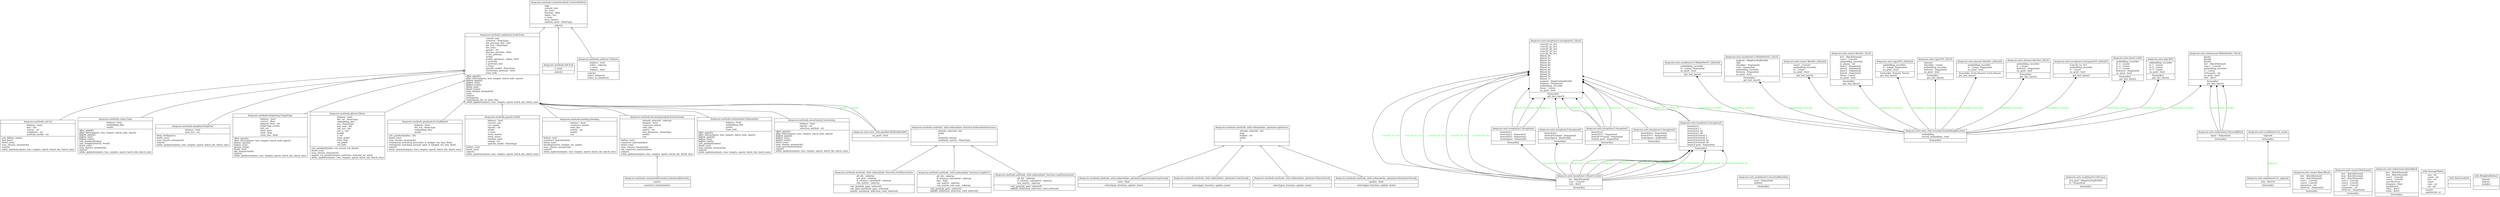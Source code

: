 digraph "classes" {
rankdir=BT
charset="utf-8"
"deepcore.methods.cal.Cal" [color="black", fontcolor="black", label=<{deepcore.methods.cal.Cal|balance : bool<br ALIGN="LEFT"/>knn : list<br ALIGN="LEFT"/>metric : str<br ALIGN="LEFT"/>neighbors : int<br ALIGN="LEFT"/>pretrain_model : str<br ALIGN="LEFT"/>|calc_kl(knn, index)<br ALIGN="LEFT"/>find_knn()<br ALIGN="LEFT"/>finish_run()<br ALIGN="LEFT"/>num_classes_mismatch()<br ALIGN="LEFT"/>select()<br ALIGN="LEFT"/>while_update(outputs, loss, targets, epoch, batch_idx, batch_size)<br ALIGN="LEFT"/>}>, shape="record", style="solid"];
"deepcore.methods.contextualdiversity.ContextualDiversity" [color="black", fontcolor="black", label=<{deepcore.methods.contextualdiversity.ContextualDiversity|metric<br ALIGN="LEFT"/>|construct_matrix(index)<br ALIGN="LEFT"/>}>, shape="record", style="solid"];
"deepcore.methods.coresetmethod.CoresetMethod" [color="black", fontcolor="black", label=<{deepcore.methods.coresetmethod.CoresetMethod|args<br ALIGN="LEFT"/>coreset_size<br ALIGN="LEFT"/>dst_train<br ALIGN="LEFT"/>fraction : float<br ALIGN="LEFT"/>index : list<br ALIGN="LEFT"/>n_train<br ALIGN="LEFT"/>num_classes<br ALIGN="LEFT"/>random_seed : NoneType<br ALIGN="LEFT"/>|select()<br ALIGN="LEFT"/>}>, shape="record", style="solid"];
"deepcore.methods.craig.Craig" [color="black", fontcolor="black", label=<{deepcore.methods.craig.Craig|balance : bool<br ALIGN="LEFT"/>embedding_dim<br ALIGN="LEFT"/>model<br ALIGN="LEFT"/>|<I>after_epoch</I>()<br ALIGN="LEFT"/><I>after_loss</I>(outputs, loss, targets, batch_inds, epoch)<br ALIGN="LEFT"/><I>before_epoch</I>()<br ALIGN="LEFT"/><I>before_run</I>()<br ALIGN="LEFT"/><I>before_train</I>()<br ALIGN="LEFT"/>calc_gradient(index)<br ALIGN="LEFT"/>calc_weights(matrix, result)<br ALIGN="LEFT"/>finish_run()<br ALIGN="LEFT"/>num_classes_mismatch()<br ALIGN="LEFT"/>select()<br ALIGN="LEFT"/>while_update(outputs, loss, targets, epoch, batch_idx, batch_size)<br ALIGN="LEFT"/>}>, shape="record", style="solid"];
"deepcore.methods.deepfool.DeepFool" [color="black", fontcolor="black", label=<{deepcore.methods.deepfool.DeepFool|balance : bool<br ALIGN="LEFT"/>max_iter : int<br ALIGN="LEFT"/>|deep_fool(inputs)<br ALIGN="LEFT"/>finish_run()<br ALIGN="LEFT"/>num_classes_mismatch()<br ALIGN="LEFT"/>select()<br ALIGN="LEFT"/>while_update(outputs, loss, targets, epoch, batch_idx, batch_size)<br ALIGN="LEFT"/>}>, shape="record", style="solid"];
"deepcore.methods.earlytrain.EarlyTrain" [color="black", fontcolor="black", label=<{deepcore.methods.earlytrain.EarlyTrain|coreset_size<br ALIGN="LEFT"/>criterion : NoneType<br ALIGN="LEFT"/>dst_pretrain_dict : dict<br ALIGN="LEFT"/>dst_test : NoneType<br ALIGN="LEFT"/>dst_train<br ALIGN="LEFT"/>epochs : int<br ALIGN="LEFT"/>fraction_pretrain : float<br ALIGN="LEFT"/>if_dst_pretrain<br ALIGN="LEFT"/>model<br ALIGN="LEFT"/>model_optimizer : Adam, SGD<br ALIGN="LEFT"/>n_pretrain<br ALIGN="LEFT"/>n_pretrain_size<br ALIGN="LEFT"/>n_train<br ALIGN="LEFT"/>specific_model : NoneType<br ALIGN="LEFT"/>torchvision_pretrain : bool<br ALIGN="LEFT"/>train_indx<br ALIGN="LEFT"/>|<I>after_epoch</I>()<br ALIGN="LEFT"/><I>after_loss</I>(outputs, loss, targets, batch_inds, epoch)<br ALIGN="LEFT"/><I>before_epoch</I>()<br ALIGN="LEFT"/><I>before_run</I>()<br ALIGN="LEFT"/><I>before_train</I>()<br ALIGN="LEFT"/><I>finish_run</I>()<br ALIGN="LEFT"/><I>finish_train</I>()<br ALIGN="LEFT"/><I>num_classes_mismatch</I>()<br ALIGN="LEFT"/>run()<br ALIGN="LEFT"/>select()<br ALIGN="LEFT"/>test(epoch)<br ALIGN="LEFT"/>train(epoch, list_of_train_idx)<br ALIGN="LEFT"/><I>while_update</I>(outputs, loss, targets, epoch, batch_idx, batch_size)<br ALIGN="LEFT"/>}>, shape="record", style="solid"];
"deepcore.methods.forgetting.Forgetting" [color="black", fontcolor="black", label=<{deepcore.methods.forgetting.Forgetting|balance : bool<br ALIGN="LEFT"/>correct : float<br ALIGN="LEFT"/>elapsed_time : int<br ALIGN="LEFT"/>forgetting_events<br ALIGN="LEFT"/>last_acc<br ALIGN="LEFT"/>start_time<br ALIGN="LEFT"/>total : float<br ALIGN="LEFT"/>train_loss : float<br ALIGN="LEFT"/>|after_epoch()<br ALIGN="LEFT"/>after_loss(outputs, loss, targets, batch_inds, epoch)<br ALIGN="LEFT"/>before_epoch()<br ALIGN="LEFT"/>before_run()<br ALIGN="LEFT"/>before_train()<br ALIGN="LEFT"/><I>finish_run</I>()<br ALIGN="LEFT"/>get_hms(seconds)<br ALIGN="LEFT"/>select()<br ALIGN="LEFT"/>while_update(outputs, loss, targets, epoch, batch_idx, batch_size)<br ALIGN="LEFT"/>}>, shape="record", style="solid"];
"deepcore.methods.full.Full" [color="black", fontcolor="black", label=<{deepcore.methods.full.Full|n_train<br ALIGN="LEFT"/>|select()<br ALIGN="LEFT"/>}>, shape="record", style="solid"];
"deepcore.methods.glister.Glister" [color="black", fontcolor="black", label=<{deepcore.methods.glister.Glister|balance : bool<br ALIGN="LEFT"/>dst_val : NoneType<br ALIGN="LEFT"/>embedding_dim<br ALIGN="LEFT"/>eta : NoneType<br ALIGN="LEFT"/>init_emb : list<br ALIGN="LEFT"/>init_out : list<br ALIGN="LEFT"/>init_y : list<br ALIGN="LEFT"/>model<br ALIGN="LEFT"/>n_val<br ALIGN="LEFT"/>train_grads<br ALIGN="LEFT"/>train_indx<br ALIGN="LEFT"/>val_grads<br ALIGN="LEFT"/>val_indx<br ALIGN="LEFT"/>|calc_gradient(index, val, record_val_detail)<br ALIGN="LEFT"/>finish_run()<br ALIGN="LEFT"/>num_classes_mismatch()<br ALIGN="LEFT"/>update_val_gradients(new_selection, selected_for_train)<br ALIGN="LEFT"/>while_update(outputs, loss, targets, epoch, batch_idx, batch_size)<br ALIGN="LEFT"/>}>, shape="record", style="solid"];
"deepcore.methods.gradmatch.GradMatch" [color="black", fontcolor="black", label=<{deepcore.methods.gradmatch.GradMatch|balance : bool<br ALIGN="LEFT"/>dst_val : NoneType<br ALIGN="LEFT"/>embedding_dim<br ALIGN="LEFT"/>model<br ALIGN="LEFT"/>|calc_gradient(index, val)<br ALIGN="LEFT"/>finish_run()<br ALIGN="LEFT"/>num_classes_mismatch()<br ALIGN="LEFT"/>orthogonal_matching_pursuit(A, b, budget: int, lam: float)<br ALIGN="LEFT"/>orthogonal_matching_pursuit_np(A, b, budget: int, lam: float)<br ALIGN="LEFT"/>select()<br ALIGN="LEFT"/>while_update(outputs, loss, targets, epoch, batch_idx, batch_size)<br ALIGN="LEFT"/>}>, shape="record", style="solid"];
"deepcore.methods.grand.GraNd" [color="black", fontcolor="black", label=<{deepcore.methods.grand.GraNd|balance : bool<br ALIGN="LEFT"/>coreset_size<br ALIGN="LEFT"/>cur_repeat<br ALIGN="LEFT"/>epochs : int<br ALIGN="LEFT"/>model<br ALIGN="LEFT"/>n_train<br ALIGN="LEFT"/>norm_matrix<br ALIGN="LEFT"/>norm_mean<br ALIGN="LEFT"/>random_seed<br ALIGN="LEFT"/>repeat : int<br ALIGN="LEFT"/>specific_model : NoneType<br ALIGN="LEFT"/>|before_run()<br ALIGN="LEFT"/>finish_run()<br ALIGN="LEFT"/>select()<br ALIGN="LEFT"/>while_update(outputs, loss, targets, epoch, batch_idx, batch_size)<br ALIGN="LEFT"/>}>, shape="record", style="solid"];
"deepcore.methods.herding.Herding" [color="black", fontcolor="black", label=<{deepcore.methods.herding.Herding|balance : bool<br ALIGN="LEFT"/>construct_matrix<br ALIGN="LEFT"/>emb_dim<br ALIGN="LEFT"/>metric : str<br ALIGN="LEFT"/>model<br ALIGN="LEFT"/>run<br ALIGN="LEFT"/>|before_run()<br ALIGN="LEFT"/>construct_matrix(index)<br ALIGN="LEFT"/>finish_run()<br ALIGN="LEFT"/>herding(matrix, budget: int, index)<br ALIGN="LEFT"/>num_classes_mismatch()<br ALIGN="LEFT"/>select()<br ALIGN="LEFT"/>while_update(outputs, loss, targets, epoch, batch_idx, batch_size)<br ALIGN="LEFT"/>}>, shape="record", style="solid"];
"deepcore.methods.kcentergreedy.kCenterGreedy" [color="black", fontcolor="black", label=<{deepcore.methods.kcentergreedy.kCenterGreedy|already_selected : ndarray<br ALIGN="LEFT"/>balance : bool<br ALIGN="LEFT"/>construct_matrix<br ALIGN="LEFT"/>emb_dim<br ALIGN="LEFT"/>metric : str<br ALIGN="LEFT"/>min_distances : NoneType<br ALIGN="LEFT"/>model<br ALIGN="LEFT"/>run<br ALIGN="LEFT"/>|before_run()<br ALIGN="LEFT"/>construct_matrix(index)<br ALIGN="LEFT"/>finish_run()<br ALIGN="LEFT"/>num_classes_mismatch()<br ALIGN="LEFT"/>old_construct_matrix(index)<br ALIGN="LEFT"/>select()<br ALIGN="LEFT"/>while_update(outputs, loss, targets, epoch, batch_idx, batch_size)<br ALIGN="LEFT"/>}>, shape="record", style="solid"];
"deepcore.methods.methods_utils.submodular_function.FacilityLocation" [color="black", fontcolor="black", label=<{deepcore.methods.methods_utils.submodular_function.FacilityLocation|all_idx : ndarray<br ALIGN="LEFT"/>cur_max : ndarray<br ALIGN="LEFT"/>if_columns_calculated : ndarray<br ALIGN="LEFT"/>sim_matrix : ndarray<br ALIGN="LEFT"/>|calc_gain(idx_gain, selected)<br ALIGN="LEFT"/>calc_gain_batch(idx_gain, selected)<br ALIGN="LEFT"/>update_state(new_selection, total_selected)<br ALIGN="LEFT"/>}>, shape="record", style="solid"];
"deepcore.methods.methods_utils.submodular_function.GraphCut" [color="black", fontcolor="black", label=<{deepcore.methods.methods_utils.submodular_function.GraphCut|all_idx : ndarray<br ALIGN="LEFT"/>if_columns_calculated : ndarray<br ALIGN="LEFT"/>lam : float<br ALIGN="LEFT"/>sim_matrix : ndarray<br ALIGN="LEFT"/>sim_matrix_cols_sum : ndarray<br ALIGN="LEFT"/>|calc_gain(idx_gain, selected)<br ALIGN="LEFT"/><I>update_state</I>(new_selection, total_selected)<br ALIGN="LEFT"/>}>, shape="record", style="solid"];
"deepcore.methods.methods_utils.submodular_function.LogDeterminant" [color="black", fontcolor="black", label=<{deepcore.methods.methods_utils.submodular_function.LogDeterminant|all_idx : ndarray<br ALIGN="LEFT"/>if_columns_calculated : ndarray<br ALIGN="LEFT"/>sim_matrix : ndarray<br ALIGN="LEFT"/>|calc_gain(idx_gain, selected)<br ALIGN="LEFT"/><I>update_state</I>(new_selection, total_selected)<br ALIGN="LEFT"/>}>, shape="record", style="solid"];
"deepcore.methods.methods_utils.submodular_function.SubmodularFunction" [color="black", fontcolor="black", label=<{deepcore.methods.methods_utils.submodular_function.SubmodularFunction|already_selected : list<br ALIGN="LEFT"/>index<br ALIGN="LEFT"/>n<br ALIGN="LEFT"/>similarity_kernel<br ALIGN="LEFT"/>similarity_matrix : NoneType<br ALIGN="LEFT"/>|}>, shape="record", style="solid"];
"deepcore.methods.methods_utils.submodular_optimizer.ApproximateLazyGreedy" [color="black", fontcolor="black", label=<{deepcore.methods.methods_utils.submodular_optimizer.ApproximateLazyGreedy|beta : float<br ALIGN="LEFT"/>|select(gain_function, update_state)<br ALIGN="LEFT"/>}>, shape="record", style="solid"];
"deepcore.methods.methods_utils.submodular_optimizer.LazyGreedy" [color="black", fontcolor="black", label=<{deepcore.methods.methods_utils.submodular_optimizer.LazyGreedy|<br ALIGN="LEFT"/>|select(gain_function, update_state)<br ALIGN="LEFT"/>}>, shape="record", style="solid"];
"deepcore.methods.methods_utils.submodular_optimizer.NaiveGreedy" [color="black", fontcolor="black", label=<{deepcore.methods.methods_utils.submodular_optimizer.NaiveGreedy|<br ALIGN="LEFT"/>|select(gain_function, update_state)<br ALIGN="LEFT"/>}>, shape="record", style="solid"];
"deepcore.methods.methods_utils.submodular_optimizer.StochasticGreedy" [color="black", fontcolor="black", label=<{deepcore.methods.methods_utils.submodular_optimizer.StochasticGreedy|epsilon : float<br ALIGN="LEFT"/>|select(gain_function, update_state)<br ALIGN="LEFT"/>}>, shape="record", style="solid"];
"deepcore.methods.methods_utils.submodular_optimizer.optimizer" [color="black", fontcolor="black", label=<{deepcore.methods.methods_utils.submodular_optimizer.optimizer|already_selected : list<br ALIGN="LEFT"/>args<br ALIGN="LEFT"/>budget : int<br ALIGN="LEFT"/>index<br ALIGN="LEFT"/>n<br ALIGN="LEFT"/>|}>, shape="record", style="solid"];
"deepcore.methods.submodular.Submodular" [color="black", fontcolor="black", label=<{deepcore.methods.submodular.Submodular|balance : bool<br ALIGN="LEFT"/>embedding_dim<br ALIGN="LEFT"/>model<br ALIGN="LEFT"/>train_indx<br ALIGN="LEFT"/>|<I>after_epoch</I>()<br ALIGN="LEFT"/><I>after_loss</I>(outputs, loss, targets, batch_inds, epoch)<br ALIGN="LEFT"/><I>before_epoch</I>()<br ALIGN="LEFT"/><I>before_run</I>()<br ALIGN="LEFT"/><I>before_train</I>()<br ALIGN="LEFT"/>calc_gradient(index)<br ALIGN="LEFT"/>finish_run()<br ALIGN="LEFT"/>num_classes_mismatch()<br ALIGN="LEFT"/>select()<br ALIGN="LEFT"/>while_update(outputs, loss, targets, epoch, batch_idx, batch_size)<br ALIGN="LEFT"/>}>, shape="record", style="solid"];
"deepcore.methods.uncertainty.Uncertainty" [color="black", fontcolor="black", label=<{deepcore.methods.uncertainty.Uncertainty|balance : bool<br ALIGN="LEFT"/>epochs : int<br ALIGN="LEFT"/>selection_method : str<br ALIGN="LEFT"/>|<I>after_epoch</I>()<br ALIGN="LEFT"/><I>after_loss</I>(outputs, loss, targets, batch_inds, epoch)<br ALIGN="LEFT"/><I>before_epoch</I>()<br ALIGN="LEFT"/><I>before_run</I>()<br ALIGN="LEFT"/><I>before_train</I>()<br ALIGN="LEFT"/>finish_run()<br ALIGN="LEFT"/>num_classes_mismatch()<br ALIGN="LEFT"/>rank_uncertainty(index)<br ALIGN="LEFT"/>select()<br ALIGN="LEFT"/>while_update(outputs, loss, targets, epoch, batch_idx, batch_size)<br ALIGN="LEFT"/>}>, shape="record", style="solid"];
"deepcore.methods.uniform.Uniform" [color="black", fontcolor="black", label=<{deepcore.methods.uniform.Uniform|balance : bool<br ALIGN="LEFT"/>index : ndarray<br ALIGN="LEFT"/>n_train<br ALIGN="LEFT"/>replace : bool<br ALIGN="LEFT"/>|select()<br ALIGN="LEFT"/>select_balance()<br ALIGN="LEFT"/>select_no_balance()<br ALIGN="LEFT"/>}>, shape="record", style="solid"];
"deepcore.nets.alexnet.AlexNet_224x224" [color="black", fontcolor="black", label=<{deepcore.nets.alexnet.AlexNet_224x224|embedding_recorder<br ALIGN="LEFT"/>fc : Linear, Sequential<br ALIGN="LEFT"/>no_grad : bool<br ALIGN="LEFT"/>|forward(x: torch.Tensor): torch.Tensor<br ALIGN="LEFT"/>get_last_layer()<br ALIGN="LEFT"/>}>, shape="record", style="solid"];
"deepcore.nets.alexnet.AlexNet_32x32" [color="black", fontcolor="black", label=<{deepcore.nets.alexnet.AlexNet_32x32|embedding_recorder<br ALIGN="LEFT"/>fc : Linear<br ALIGN="LEFT"/>features : Sequential<br ALIGN="LEFT"/>no_grad : bool<br ALIGN="LEFT"/>|forward(x)<br ALIGN="LEFT"/>get_last_layer()<br ALIGN="LEFT"/>}>, shape="record", style="solid"];
"deepcore.nets.inceptionv3.BasicConv2d" [color="black", fontcolor="black", label=<{deepcore.nets.inceptionv3.BasicConv2d|bn : BatchNorm2d<br ALIGN="LEFT"/>conv : Conv2d<br ALIGN="LEFT"/>relu : ReLU<br ALIGN="LEFT"/>|forward(x)<br ALIGN="LEFT"/>}>, shape="record", style="solid"];
"deepcore.nets.inceptionv3.InceptionA" [color="black", fontcolor="black", label=<{deepcore.nets.inceptionv3.InceptionA|branch1x1<br ALIGN="LEFT"/>branch3x3 : Sequential<br ALIGN="LEFT"/>branch5x5 : Sequential<br ALIGN="LEFT"/>branchpool : Sequential<br ALIGN="LEFT"/>|forward(x)<br ALIGN="LEFT"/>}>, shape="record", style="solid"];
"deepcore.nets.inceptionv3.InceptionB" [color="black", fontcolor="black", label=<{deepcore.nets.inceptionv3.InceptionB|branch3x3<br ALIGN="LEFT"/>branch3x3stack : Sequential<br ALIGN="LEFT"/>branchpool : MaxPool2d<br ALIGN="LEFT"/>|forward(x)<br ALIGN="LEFT"/>}>, shape="record", style="solid"];
"deepcore.nets.inceptionv3.InceptionC" [color="black", fontcolor="black", label=<{deepcore.nets.inceptionv3.InceptionC|branch1x1<br ALIGN="LEFT"/>branch7x7 : Sequential<br ALIGN="LEFT"/>branch7x7stack : Sequential<br ALIGN="LEFT"/>branch_pool : Sequential<br ALIGN="LEFT"/>|forward(x)<br ALIGN="LEFT"/>}>, shape="record", style="solid"];
"deepcore.nets.inceptionv3.InceptionD" [color="black", fontcolor="black", label=<{deepcore.nets.inceptionv3.InceptionD|branch3x3 : Sequential<br ALIGN="LEFT"/>branch7x7 : Sequential<br ALIGN="LEFT"/>branchpool : AvgPool2d<br ALIGN="LEFT"/>|forward(x)<br ALIGN="LEFT"/>}>, shape="record", style="solid"];
"deepcore.nets.inceptionv3.InceptionE" [color="black", fontcolor="black", label=<{deepcore.nets.inceptionv3.InceptionE|branch1x1<br ALIGN="LEFT"/>branch3x3_1<br ALIGN="LEFT"/>branch3x3_2a<br ALIGN="LEFT"/>branch3x3_2b<br ALIGN="LEFT"/>branch3x3stack_1<br ALIGN="LEFT"/>branch3x3stack_2<br ALIGN="LEFT"/>branch3x3stack_3a<br ALIGN="LEFT"/>branch3x3stack_3b<br ALIGN="LEFT"/>branch_pool : Sequential<br ALIGN="LEFT"/>|forward(x)<br ALIGN="LEFT"/>}>, shape="record", style="solid"];
"deepcore.nets.inceptionv3.InceptionV3_224x224" [color="black", fontcolor="black", label=<{deepcore.nets.inceptionv3.InceptionV3_224x224|Conv2d_1a_3x3<br ALIGN="LEFT"/>embedding_recorder<br ALIGN="LEFT"/>fc : Linear<br ALIGN="LEFT"/>no_grad : bool<br ALIGN="LEFT"/>|get_last_layer()<br ALIGN="LEFT"/>}>, shape="record", style="solid"];
"deepcore.nets.inceptionv3.InceptionV3_32x32" [color="black", fontcolor="black", label=<{deepcore.nets.inceptionv3.InceptionV3_32x32|Conv2d_1a_3x3<br ALIGN="LEFT"/>Conv2d_2a_3x3<br ALIGN="LEFT"/>Conv2d_2b_3x3<br ALIGN="LEFT"/>Conv2d_3b_1x1<br ALIGN="LEFT"/>Conv2d_4a_3x3<br ALIGN="LEFT"/>Mixed_5b<br ALIGN="LEFT"/>Mixed_5c<br ALIGN="LEFT"/>Mixed_5d<br ALIGN="LEFT"/>Mixed_6a<br ALIGN="LEFT"/>Mixed_6b<br ALIGN="LEFT"/>Mixed_6c<br ALIGN="LEFT"/>Mixed_6d<br ALIGN="LEFT"/>Mixed_6e<br ALIGN="LEFT"/>Mixed_7a<br ALIGN="LEFT"/>Mixed_7b<br ALIGN="LEFT"/>Mixed_7c<br ALIGN="LEFT"/>avgpool : AdaptiveAvgPool2d<br ALIGN="LEFT"/>dropout : Dropout2d<br ALIGN="LEFT"/>embedding_recorder<br ALIGN="LEFT"/>linear : Linear<br ALIGN="LEFT"/>no_grad : bool<br ALIGN="LEFT"/>|forward(x)<br ALIGN="LEFT"/>get_last_layer()<br ALIGN="LEFT"/>}>, shape="record", style="solid"];
"deepcore.nets.lenet.LeNet" [color="black", fontcolor="black", label=<{deepcore.nets.lenet.LeNet|embedding_recorder<br ALIGN="LEFT"/>fc_1 : Linear<br ALIGN="LEFT"/>fc_2 : Linear<br ALIGN="LEFT"/>fc_3 : Linear<br ALIGN="LEFT"/>features : Sequential<br ALIGN="LEFT"/>no_grad : bool<br ALIGN="LEFT"/>|forward(x)<br ALIGN="LEFT"/>get_last_layer()<br ALIGN="LEFT"/>}>, shape="record", style="solid"];
"deepcore.nets.mlp.MLP" [color="black", fontcolor="black", label=<{deepcore.nets.mlp.MLP|embedding_recorder<br ALIGN="LEFT"/>fc_1 : Linear<br ALIGN="LEFT"/>fc_2 : Linear<br ALIGN="LEFT"/>fc_3 : Linear<br ALIGN="LEFT"/>no_grad : bool<br ALIGN="LEFT"/>|forward(x)<br ALIGN="LEFT"/>get_last_layer()<br ALIGN="LEFT"/>}>, shape="record", style="solid"];
"deepcore.nets.mobilenetv3.InvertedResidual" [color="black", fontcolor="black", label=<{deepcore.nets.mobilenetv3.InvertedResidual|conv : Sequential<br ALIGN="LEFT"/>identity<br ALIGN="LEFT"/>|forward(x)<br ALIGN="LEFT"/>}>, shape="record", style="solid"];
"deepcore.nets.mobilenetv3.MobileNetV3_224x224" [color="black", fontcolor="black", label=<{deepcore.nets.mobilenetv3.MobileNetV3_224x224|embedding_recorder<br ALIGN="LEFT"/>fc : Linear, Sequential<br ALIGN="LEFT"/>no_grad : bool<br ALIGN="LEFT"/>|get_last_layer()<br ALIGN="LEFT"/>}>, shape="record", style="solid"];
"deepcore.nets.mobilenetv3.MobileNetV3_32x32" [color="black", fontcolor="black", label=<{deepcore.nets.mobilenetv3.MobileNetV3_32x32|avgpool : AdaptiveAvgPool2d<br ALIGN="LEFT"/>cfgs<br ALIGN="LEFT"/>classifier : Sequential<br ALIGN="LEFT"/>conv : Sequential<br ALIGN="LEFT"/>embedding_recorder<br ALIGN="LEFT"/>features : Sequential<br ALIGN="LEFT"/>no_grad : bool<br ALIGN="LEFT"/>|forward(x)<br ALIGN="LEFT"/>get_last_layer()<br ALIGN="LEFT"/>}>, shape="record", style="solid"];
"deepcore.nets.mobilenetv3.SELayer" [color="black", fontcolor="black", label=<{deepcore.nets.mobilenetv3.SELayer|avg_pool : AdaptiveAvgPool2d<br ALIGN="LEFT"/>fc : Sequential<br ALIGN="LEFT"/>|forward(x)<br ALIGN="LEFT"/>}>, shape="record", style="solid"];
"deepcore.nets.mobilenetv3.h_sigmoid" [color="black", fontcolor="black", label=<{deepcore.nets.mobilenetv3.h_sigmoid|relu : ReLU6<br ALIGN="LEFT"/>|forward(x)<br ALIGN="LEFT"/>}>, shape="record", style="solid"];
"deepcore.nets.mobilenetv3.h_swish" [color="black", fontcolor="black", label=<{deepcore.nets.mobilenetv3.h_swish|sigmoid<br ALIGN="LEFT"/>|forward(x)<br ALIGN="LEFT"/>}>, shape="record", style="solid"];
"deepcore.nets.nets_utils.parallel.MyDataParallel" [color="black", fontcolor="black", label=<{deepcore.nets.nets_utils.parallel.MyDataParallel|no_grad : bool<br ALIGN="LEFT"/>|}>, shape="record", style="solid"];
"deepcore.nets.nets_utils.recorder.EmbeddingRecorder" [color="black", fontcolor="black", label=<{deepcore.nets.nets_utils.recorder.EmbeddingRecorder|embedding<br ALIGN="LEFT"/>record_embedding : bool<br ALIGN="LEFT"/>|forward(x)<br ALIGN="LEFT"/>}>, shape="record", style="solid"];
"deepcore.nets.resnet.BasicBlock" [color="black", fontcolor="black", label=<{deepcore.nets.resnet.BasicBlock|bn1 : BatchNorm2d<br ALIGN="LEFT"/>bn2 : BatchNorm2d<br ALIGN="LEFT"/>conv1 : Conv2d<br ALIGN="LEFT"/>conv2 : Conv2d<br ALIGN="LEFT"/>expansion : int<br ALIGN="LEFT"/>shortcut : Sequential<br ALIGN="LEFT"/>|forward(x)<br ALIGN="LEFT"/>}>, shape="record", style="solid"];
"deepcore.nets.resnet.Bottleneck" [color="black", fontcolor="black", label=<{deepcore.nets.resnet.Bottleneck|bn1 : BatchNorm2d<br ALIGN="LEFT"/>bn2 : BatchNorm2d<br ALIGN="LEFT"/>bn3 : BatchNorm2d<br ALIGN="LEFT"/>conv1 : Conv2d<br ALIGN="LEFT"/>conv2 : Conv2d<br ALIGN="LEFT"/>conv3 : Conv2d<br ALIGN="LEFT"/>expansion : int<br ALIGN="LEFT"/>shortcut : Sequential<br ALIGN="LEFT"/>|forward(x)<br ALIGN="LEFT"/>}>, shape="record", style="solid"];
"deepcore.nets.resnet.ResNet_224x224" [color="black", fontcolor="black", label=<{deepcore.nets.resnet.ResNet_224x224|conv1 : Conv2d<br ALIGN="LEFT"/>embedding_recorder<br ALIGN="LEFT"/>fc : Linear<br ALIGN="LEFT"/>no_grad : bool<br ALIGN="LEFT"/>|get_last_layer()<br ALIGN="LEFT"/>}>, shape="record", style="solid"];
"deepcore.nets.resnet.ResNet_32x32" [color="black", fontcolor="black", label=<{deepcore.nets.resnet.ResNet_32x32|bn1 : BatchNorm2d<br ALIGN="LEFT"/>conv1 : Conv2d<br ALIGN="LEFT"/>embedding_recorder<br ALIGN="LEFT"/>in_planes : int<br ALIGN="LEFT"/>layer1 : Sequential<br ALIGN="LEFT"/>layer2 : Sequential<br ALIGN="LEFT"/>layer3 : Sequential<br ALIGN="LEFT"/>layer4 : Sequential<br ALIGN="LEFT"/>linear : Linear<br ALIGN="LEFT"/>no_grad : bool<br ALIGN="LEFT"/>|forward(x)<br ALIGN="LEFT"/>get_last_layer()<br ALIGN="LEFT"/>}>, shape="record", style="solid"];
"deepcore.nets.vgg.VGG_224x224" [color="black", fontcolor="black", label=<{deepcore.nets.vgg.VGG_224x224|embedding_recorder<br ALIGN="LEFT"/>fc : Linear, Sequential<br ALIGN="LEFT"/>no_grad : bool<br ALIGN="LEFT"/>|forward(x: Tensor): Tensor<br ALIGN="LEFT"/>get_last_layer()<br ALIGN="LEFT"/>}>, shape="record", style="solid"];
"deepcore.nets.vgg.VGG_32x32" [color="black", fontcolor="black", label=<{deepcore.nets.vgg.VGG_32x32|channel<br ALIGN="LEFT"/>classifier : Linear<br ALIGN="LEFT"/>embedding_recorder<br ALIGN="LEFT"/>features : Sequential<br ALIGN="LEFT"/>no_grad : bool<br ALIGN="LEFT"/>|forward(x)<br ALIGN="LEFT"/>get_last_layer()<br ALIGN="LEFT"/>}>, shape="record", style="solid"];
"deepcore.nets.wideresnet.BasicBlock" [color="black", fontcolor="black", label=<{deepcore.nets.wideresnet.BasicBlock|bn1 : BatchNorm2d<br ALIGN="LEFT"/>bn2 : BatchNorm2d<br ALIGN="LEFT"/>conv1 : Conv2d<br ALIGN="LEFT"/>conv2 : Conv2d<br ALIGN="LEFT"/>convShortcut<br ALIGN="LEFT"/>droprate : float<br ALIGN="LEFT"/>equalInOut<br ALIGN="LEFT"/>relu1 : ReLU<br ALIGN="LEFT"/>relu2 : ReLU<br ALIGN="LEFT"/>|forward(x)<br ALIGN="LEFT"/>}>, shape="record", style="solid"];
"deepcore.nets.wideresnet.NetworkBlock" [color="black", fontcolor="black", label=<{deepcore.nets.wideresnet.NetworkBlock|layer : Sequential<br ALIGN="LEFT"/>|forward(x)<br ALIGN="LEFT"/>}>, shape="record", style="solid"];
"deepcore.nets.wideresnet.WideResNet_32x32" [color="black", fontcolor="black", label=<{deepcore.nets.wideresnet.WideResNet_32x32|block1<br ALIGN="LEFT"/>block2<br ALIGN="LEFT"/>block3<br ALIGN="LEFT"/>bn1 : BatchNorm2d<br ALIGN="LEFT"/>conv1 : Conv2d<br ALIGN="LEFT"/>embedding_recorder<br ALIGN="LEFT"/>fc : Linear<br ALIGN="LEFT"/>nChannels : int<br ALIGN="LEFT"/>no_grad : bool<br ALIGN="LEFT"/>relu : ReLU<br ALIGN="LEFT"/>|forward(x)<br ALIGN="LEFT"/>get_last_layer()<br ALIGN="LEFT"/>}>, shape="record", style="solid"];
"utils.AverageMeter" [color="black", fontcolor="black", label=<{utils.AverageMeter|avg : int<br ALIGN="LEFT"/>count : int<br ALIGN="LEFT"/>fmt : str<br ALIGN="LEFT"/>name<br ALIGN="LEFT"/>sum : int<br ALIGN="LEFT"/>val : int<br ALIGN="LEFT"/>|reset()<br ALIGN="LEFT"/>update(val, n)<br ALIGN="LEFT"/>}>, shape="record", style="solid"];
"utils.DataLoaderX" [color="black", fontcolor="black", label=<{utils.DataLoaderX|<br ALIGN="LEFT"/>|}>, shape="record", style="solid"];
"utils.WeightedSubset" [color="black", fontcolor="black", label=<{utils.WeightedSubset|dataset<br ALIGN="LEFT"/>indices<br ALIGN="LEFT"/>weights<br ALIGN="LEFT"/>|}>, shape="record", style="solid"];
"deepcore.methods.cal.Cal" -> "deepcore.methods.earlytrain.EarlyTrain" [arrowhead="empty", arrowtail="none"];
"deepcore.methods.contextualdiversity.ContextualDiversity" -> "deepcore.methods.kcentergreedy.kCenterGreedy" [arrowhead="empty", arrowtail="none"];
"deepcore.methods.craig.Craig" -> "deepcore.methods.earlytrain.EarlyTrain" [arrowhead="empty", arrowtail="none"];
"deepcore.methods.deepfool.DeepFool" -> "deepcore.methods.earlytrain.EarlyTrain" [arrowhead="empty", arrowtail="none"];
"deepcore.methods.earlytrain.EarlyTrain" -> "deepcore.methods.coresetmethod.CoresetMethod" [arrowhead="empty", arrowtail="none"];
"deepcore.methods.forgetting.Forgetting" -> "deepcore.methods.earlytrain.EarlyTrain" [arrowhead="empty", arrowtail="none"];
"deepcore.methods.full.Full" -> "deepcore.methods.coresetmethod.CoresetMethod" [arrowhead="empty", arrowtail="none"];
"deepcore.methods.glister.Glister" -> "deepcore.methods.earlytrain.EarlyTrain" [arrowhead="empty", arrowtail="none"];
"deepcore.methods.gradmatch.GradMatch" -> "deepcore.methods.earlytrain.EarlyTrain" [arrowhead="empty", arrowtail="none"];
"deepcore.methods.grand.GraNd" -> "deepcore.methods.earlytrain.EarlyTrain" [arrowhead="empty", arrowtail="none"];
"deepcore.methods.herding.Herding" -> "deepcore.methods.earlytrain.EarlyTrain" [arrowhead="empty", arrowtail="none"];
"deepcore.methods.kcentergreedy.kCenterGreedy" -> "deepcore.methods.earlytrain.EarlyTrain" [arrowhead="empty", arrowtail="none"];
"deepcore.methods.methods_utils.submodular_function.FacilityLocation" -> "deepcore.methods.methods_utils.submodular_function.SubmodularFunction" [arrowhead="empty", arrowtail="none"];
"deepcore.methods.methods_utils.submodular_function.GraphCut" -> "deepcore.methods.methods_utils.submodular_function.SubmodularFunction" [arrowhead="empty", arrowtail="none"];
"deepcore.methods.methods_utils.submodular_function.LogDeterminant" -> "deepcore.methods.methods_utils.submodular_function.SubmodularFunction" [arrowhead="empty", arrowtail="none"];
"deepcore.methods.methods_utils.submodular_optimizer.ApproximateLazyGreedy" -> "deepcore.methods.methods_utils.submodular_optimizer.optimizer" [arrowhead="empty", arrowtail="none"];
"deepcore.methods.methods_utils.submodular_optimizer.LazyGreedy" -> "deepcore.methods.methods_utils.submodular_optimizer.optimizer" [arrowhead="empty", arrowtail="none"];
"deepcore.methods.methods_utils.submodular_optimizer.NaiveGreedy" -> "deepcore.methods.methods_utils.submodular_optimizer.optimizer" [arrowhead="empty", arrowtail="none"];
"deepcore.methods.methods_utils.submodular_optimizer.StochasticGreedy" -> "deepcore.methods.methods_utils.submodular_optimizer.optimizer" [arrowhead="empty", arrowtail="none"];
"deepcore.methods.submodular.Submodular" -> "deepcore.methods.earlytrain.EarlyTrain" [arrowhead="empty", arrowtail="none"];
"deepcore.methods.uncertainty.Uncertainty" -> "deepcore.methods.earlytrain.EarlyTrain" [arrowhead="empty", arrowtail="none"];
"deepcore.methods.uniform.Uniform" -> "deepcore.methods.coresetmethod.CoresetMethod" [arrowhead="empty", arrowtail="none"];
"deepcore.nets.inceptionv3.BasicConv2d" -> "deepcore.nets.inceptionv3.InceptionA" [arrowhead="diamond", arrowtail="none", fontcolor="green", label="branch1x1", style="solid"];
"deepcore.nets.inceptionv3.BasicConv2d" -> "deepcore.nets.inceptionv3.InceptionB" [arrowhead="diamond", arrowtail="none", fontcolor="green", label="branch3x3", style="solid"];
"deepcore.nets.inceptionv3.BasicConv2d" -> "deepcore.nets.inceptionv3.InceptionC" [arrowhead="diamond", arrowtail="none", fontcolor="green", label="branch1x1", style="solid"];
"deepcore.nets.inceptionv3.BasicConv2d" -> "deepcore.nets.inceptionv3.InceptionE" [arrowhead="diamond", arrowtail="none", fontcolor="green", label="branch1x1", style="solid"];
"deepcore.nets.inceptionv3.BasicConv2d" -> "deepcore.nets.inceptionv3.InceptionE" [arrowhead="diamond", arrowtail="none", fontcolor="green", label="branch3x3_1", style="solid"];
"deepcore.nets.inceptionv3.BasicConv2d" -> "deepcore.nets.inceptionv3.InceptionE" [arrowhead="diamond", arrowtail="none", fontcolor="green", label="branch3x3_2a", style="solid"];
"deepcore.nets.inceptionv3.BasicConv2d" -> "deepcore.nets.inceptionv3.InceptionE" [arrowhead="diamond", arrowtail="none", fontcolor="green", label="branch3x3_2b", style="solid"];
"deepcore.nets.inceptionv3.BasicConv2d" -> "deepcore.nets.inceptionv3.InceptionE" [arrowhead="diamond", arrowtail="none", fontcolor="green", label="branch3x3stack_1", style="solid"];
"deepcore.nets.inceptionv3.BasicConv2d" -> "deepcore.nets.inceptionv3.InceptionE" [arrowhead="diamond", arrowtail="none", fontcolor="green", label="branch3x3stack_2", style="solid"];
"deepcore.nets.inceptionv3.BasicConv2d" -> "deepcore.nets.inceptionv3.InceptionE" [arrowhead="diamond", arrowtail="none", fontcolor="green", label="branch3x3stack_3a", style="solid"];
"deepcore.nets.inceptionv3.BasicConv2d" -> "deepcore.nets.inceptionv3.InceptionE" [arrowhead="diamond", arrowtail="none", fontcolor="green", label="branch3x3stack_3b", style="solid"];
"deepcore.nets.inceptionv3.BasicConv2d" -> "deepcore.nets.inceptionv3.InceptionV3_32x32" [arrowhead="diamond", arrowtail="none", fontcolor="green", label="Conv2d_1a_3x3", style="solid"];
"deepcore.nets.inceptionv3.BasicConv2d" -> "deepcore.nets.inceptionv3.InceptionV3_32x32" [arrowhead="diamond", arrowtail="none", fontcolor="green", label="Conv2d_2a_3x3", style="solid"];
"deepcore.nets.inceptionv3.BasicConv2d" -> "deepcore.nets.inceptionv3.InceptionV3_32x32" [arrowhead="diamond", arrowtail="none", fontcolor="green", label="Conv2d_2b_3x3", style="solid"];
"deepcore.nets.inceptionv3.BasicConv2d" -> "deepcore.nets.inceptionv3.InceptionV3_32x32" [arrowhead="diamond", arrowtail="none", fontcolor="green", label="Conv2d_3b_1x1", style="solid"];
"deepcore.nets.inceptionv3.BasicConv2d" -> "deepcore.nets.inceptionv3.InceptionV3_32x32" [arrowhead="diamond", arrowtail="none", fontcolor="green", label="Conv2d_4a_3x3", style="solid"];
"deepcore.nets.inceptionv3.InceptionA" -> "deepcore.nets.inceptionv3.InceptionV3_32x32" [arrowhead="diamond", arrowtail="none", fontcolor="green", label="Mixed_5b", style="solid"];
"deepcore.nets.inceptionv3.InceptionA" -> "deepcore.nets.inceptionv3.InceptionV3_32x32" [arrowhead="diamond", arrowtail="none", fontcolor="green", label="Mixed_5c", style="solid"];
"deepcore.nets.inceptionv3.InceptionA" -> "deepcore.nets.inceptionv3.InceptionV3_32x32" [arrowhead="diamond", arrowtail="none", fontcolor="green", label="Mixed_5d", style="solid"];
"deepcore.nets.inceptionv3.InceptionB" -> "deepcore.nets.inceptionv3.InceptionV3_32x32" [arrowhead="diamond", arrowtail="none", fontcolor="green", label="Mixed_6a", style="solid"];
"deepcore.nets.inceptionv3.InceptionC" -> "deepcore.nets.inceptionv3.InceptionV3_32x32" [arrowhead="diamond", arrowtail="none", fontcolor="green", label="Mixed_6b", style="solid"];
"deepcore.nets.inceptionv3.InceptionC" -> "deepcore.nets.inceptionv3.InceptionV3_32x32" [arrowhead="diamond", arrowtail="none", fontcolor="green", label="Mixed_6c", style="solid"];
"deepcore.nets.inceptionv3.InceptionC" -> "deepcore.nets.inceptionv3.InceptionV3_32x32" [arrowhead="diamond", arrowtail="none", fontcolor="green", label="Mixed_6d", style="solid"];
"deepcore.nets.inceptionv3.InceptionC" -> "deepcore.nets.inceptionv3.InceptionV3_32x32" [arrowhead="diamond", arrowtail="none", fontcolor="green", label="Mixed_6e", style="solid"];
"deepcore.nets.inceptionv3.InceptionD" -> "deepcore.nets.inceptionv3.InceptionV3_32x32" [arrowhead="diamond", arrowtail="none", fontcolor="green", label="Mixed_7a", style="solid"];
"deepcore.nets.inceptionv3.InceptionE" -> "deepcore.nets.inceptionv3.InceptionV3_32x32" [arrowhead="diamond", arrowtail="none", fontcolor="green", label="Mixed_7b", style="solid"];
"deepcore.nets.inceptionv3.InceptionE" -> "deepcore.nets.inceptionv3.InceptionV3_32x32" [arrowhead="diamond", arrowtail="none", fontcolor="green", label="Mixed_7c", style="solid"];
"deepcore.nets.mobilenetv3.h_sigmoid" -> "deepcore.nets.mobilenetv3.h_swish" [arrowhead="diamond", arrowtail="none", fontcolor="green", label="sigmoid", style="solid"];
"deepcore.nets.nets_utils.parallel.MyDataParallel" -> "deepcore.methods.earlytrain.EarlyTrain" [arrowhead="diamond", arrowtail="none", fontcolor="green", label="model", style="solid"];
"deepcore.nets.nets_utils.parallel.MyDataParallel" -> "deepcore.methods.earlytrain.EarlyTrain" [arrowhead="diamond", arrowtail="none", fontcolor="green", label="model", style="solid"];
"deepcore.nets.nets_utils.recorder.EmbeddingRecorder" -> "deepcore.nets.alexnet.AlexNet_224x224" [arrowhead="diamond", arrowtail="none", fontcolor="green", label="embedding_recorder", style="solid"];
"deepcore.nets.nets_utils.recorder.EmbeddingRecorder" -> "deepcore.nets.alexnet.AlexNet_32x32" [arrowhead="diamond", arrowtail="none", fontcolor="green", label="embedding_recorder", style="solid"];
"deepcore.nets.nets_utils.recorder.EmbeddingRecorder" -> "deepcore.nets.inceptionv3.InceptionV3_224x224" [arrowhead="diamond", arrowtail="none", fontcolor="green", label="embedding_recorder", style="solid"];
"deepcore.nets.nets_utils.recorder.EmbeddingRecorder" -> "deepcore.nets.inceptionv3.InceptionV3_32x32" [arrowhead="diamond", arrowtail="none", fontcolor="green", label="embedding_recorder", style="solid"];
"deepcore.nets.nets_utils.recorder.EmbeddingRecorder" -> "deepcore.nets.lenet.LeNet" [arrowhead="diamond", arrowtail="none", fontcolor="green", label="embedding_recorder", style="solid"];
"deepcore.nets.nets_utils.recorder.EmbeddingRecorder" -> "deepcore.nets.mlp.MLP" [arrowhead="diamond", arrowtail="none", fontcolor="green", label="embedding_recorder", style="solid"];
"deepcore.nets.nets_utils.recorder.EmbeddingRecorder" -> "deepcore.nets.mobilenetv3.MobileNetV3_224x224" [arrowhead="diamond", arrowtail="none", fontcolor="green", label="embedding_recorder", style="solid"];
"deepcore.nets.nets_utils.recorder.EmbeddingRecorder" -> "deepcore.nets.mobilenetv3.MobileNetV3_32x32" [arrowhead="diamond", arrowtail="none", fontcolor="green", label="embedding_recorder", style="solid"];
"deepcore.nets.nets_utils.recorder.EmbeddingRecorder" -> "deepcore.nets.resnet.ResNet_224x224" [arrowhead="diamond", arrowtail="none", fontcolor="green", label="embedding_recorder", style="solid"];
"deepcore.nets.nets_utils.recorder.EmbeddingRecorder" -> "deepcore.nets.resnet.ResNet_32x32" [arrowhead="diamond", arrowtail="none", fontcolor="green", label="embedding_recorder", style="solid"];
"deepcore.nets.nets_utils.recorder.EmbeddingRecorder" -> "deepcore.nets.vgg.VGG_224x224" [arrowhead="diamond", arrowtail="none", fontcolor="green", label="embedding_recorder", style="solid"];
"deepcore.nets.nets_utils.recorder.EmbeddingRecorder" -> "deepcore.nets.vgg.VGG_32x32" [arrowhead="diamond", arrowtail="none", fontcolor="green", label="embedding_recorder", style="solid"];
"deepcore.nets.nets_utils.recorder.EmbeddingRecorder" -> "deepcore.nets.wideresnet.WideResNet_32x32" [arrowhead="diamond", arrowtail="none", fontcolor="green", label="embedding_recorder", style="solid"];
"deepcore.nets.wideresnet.NetworkBlock" -> "deepcore.nets.wideresnet.WideResNet_32x32" [arrowhead="diamond", arrowtail="none", fontcolor="green", label="block1", style="solid"];
"deepcore.nets.wideresnet.NetworkBlock" -> "deepcore.nets.wideresnet.WideResNet_32x32" [arrowhead="diamond", arrowtail="none", fontcolor="green", label="block2", style="solid"];
"deepcore.nets.wideresnet.NetworkBlock" -> "deepcore.nets.wideresnet.WideResNet_32x32" [arrowhead="diamond", arrowtail="none", fontcolor="green", label="block3", style="solid"];
}

